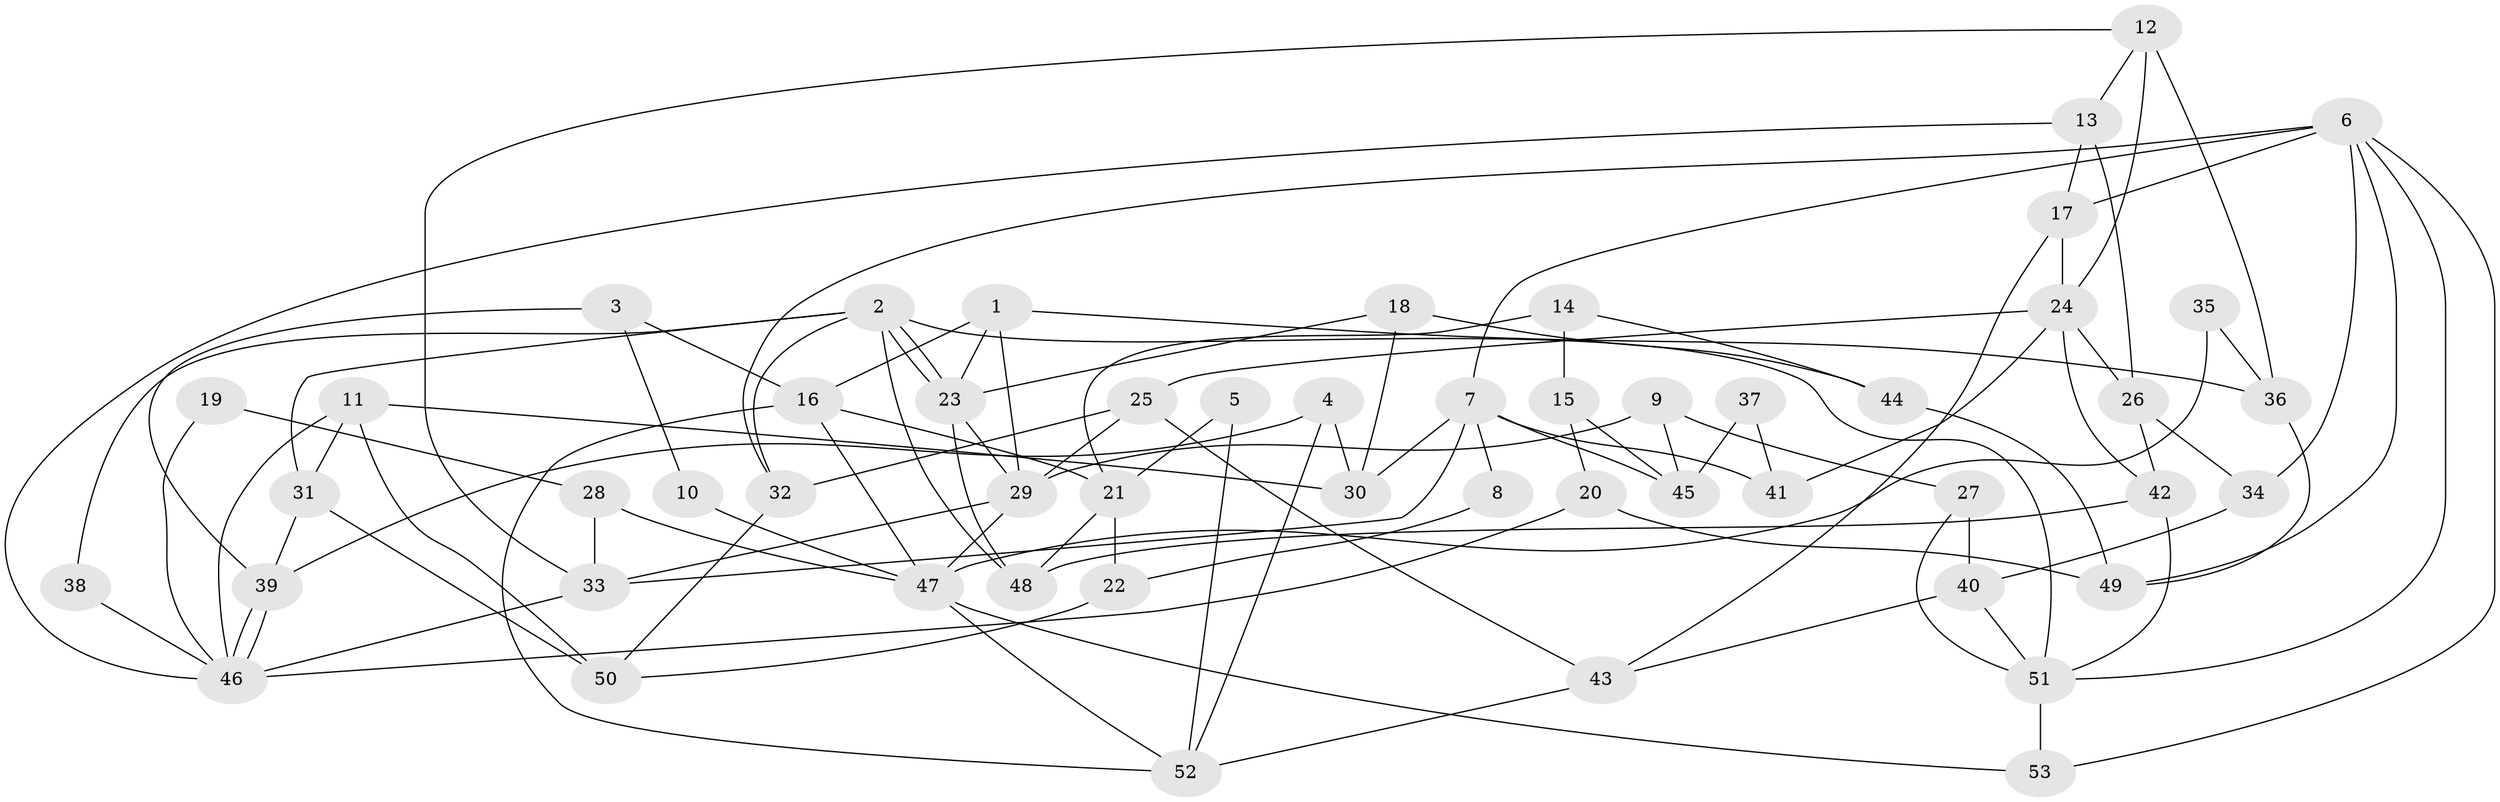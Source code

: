 // Generated by graph-tools (version 1.1) at 2025/49/03/09/25 04:49:44]
// undirected, 53 vertices, 106 edges
graph export_dot {
graph [start="1"]
  node [color=gray90,style=filled];
  1;
  2;
  3;
  4;
  5;
  6;
  7;
  8;
  9;
  10;
  11;
  12;
  13;
  14;
  15;
  16;
  17;
  18;
  19;
  20;
  21;
  22;
  23;
  24;
  25;
  26;
  27;
  28;
  29;
  30;
  31;
  32;
  33;
  34;
  35;
  36;
  37;
  38;
  39;
  40;
  41;
  42;
  43;
  44;
  45;
  46;
  47;
  48;
  49;
  50;
  51;
  52;
  53;
  1 -- 23;
  1 -- 29;
  1 -- 16;
  1 -- 36;
  2 -- 23;
  2 -- 23;
  2 -- 51;
  2 -- 31;
  2 -- 32;
  2 -- 38;
  2 -- 48;
  3 -- 39;
  3 -- 16;
  3 -- 10;
  4 -- 52;
  4 -- 39;
  4 -- 30;
  5 -- 21;
  5 -- 52;
  6 -- 49;
  6 -- 51;
  6 -- 7;
  6 -- 17;
  6 -- 32;
  6 -- 34;
  6 -- 53;
  7 -- 30;
  7 -- 8;
  7 -- 33;
  7 -- 41;
  7 -- 45;
  8 -- 22;
  9 -- 27;
  9 -- 29;
  9 -- 45;
  10 -- 47;
  11 -- 46;
  11 -- 50;
  11 -- 30;
  11 -- 31;
  12 -- 13;
  12 -- 24;
  12 -- 33;
  12 -- 36;
  13 -- 46;
  13 -- 17;
  13 -- 26;
  14 -- 44;
  14 -- 21;
  14 -- 15;
  15 -- 45;
  15 -- 20;
  16 -- 52;
  16 -- 21;
  16 -- 47;
  17 -- 24;
  17 -- 43;
  18 -- 23;
  18 -- 30;
  18 -- 44;
  19 -- 28;
  19 -- 46;
  20 -- 46;
  20 -- 49;
  21 -- 48;
  21 -- 22;
  22 -- 50;
  23 -- 29;
  23 -- 48;
  24 -- 26;
  24 -- 42;
  24 -- 25;
  24 -- 41;
  25 -- 32;
  25 -- 29;
  25 -- 43;
  26 -- 42;
  26 -- 34;
  27 -- 51;
  27 -- 40;
  28 -- 33;
  28 -- 47;
  29 -- 33;
  29 -- 47;
  31 -- 39;
  31 -- 50;
  32 -- 50;
  33 -- 46;
  34 -- 40;
  35 -- 47;
  35 -- 36;
  36 -- 49;
  37 -- 41;
  37 -- 45;
  38 -- 46;
  39 -- 46;
  39 -- 46;
  40 -- 43;
  40 -- 51;
  42 -- 48;
  42 -- 51;
  43 -- 52;
  44 -- 49;
  47 -- 52;
  47 -- 53;
  51 -- 53;
}
